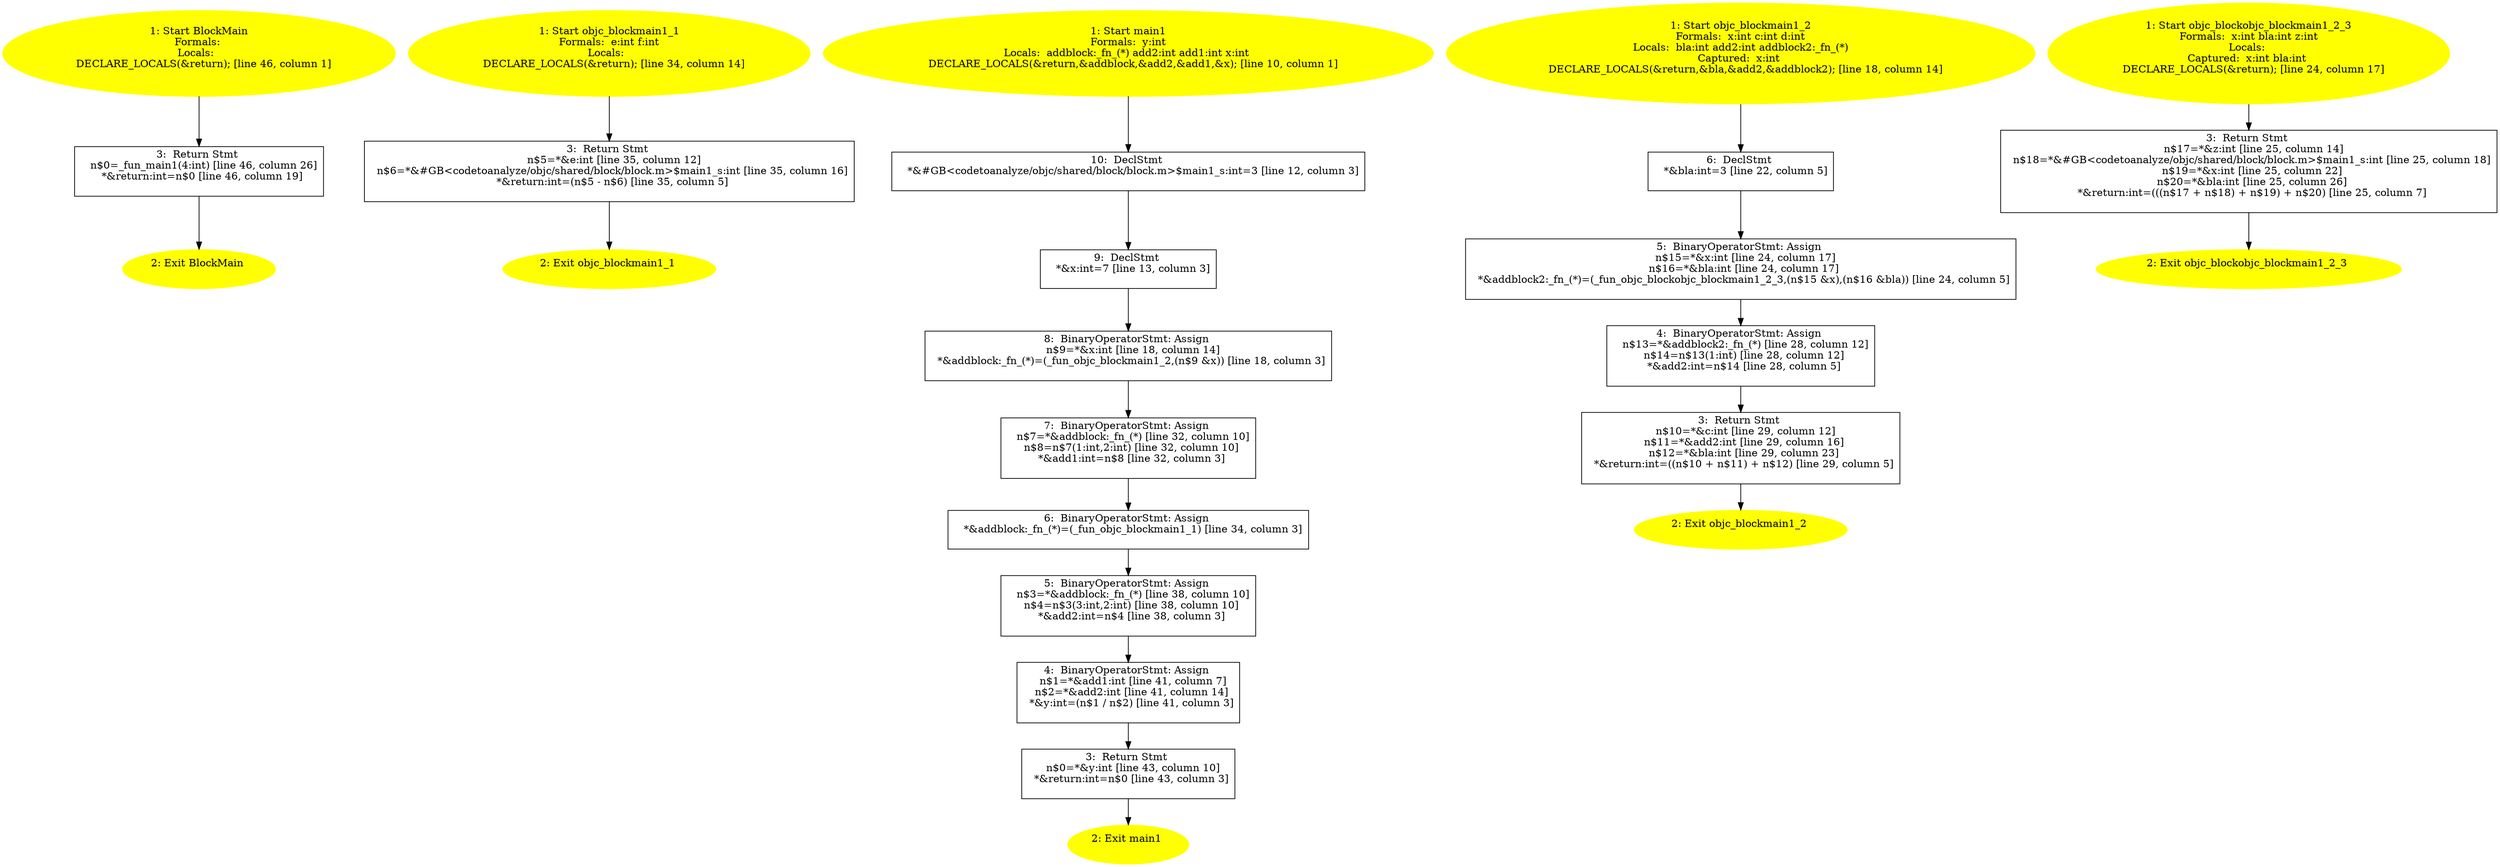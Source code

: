 /* @generated */
digraph iCFG {
"BlockMain.116013dceff9629776ec833c9d43561d_1" [label="1: Start BlockMain\nFormals: \nLocals:  \n   DECLARE_LOCALS(&return); [line 46, column 1]\n " color=yellow style=filled]
	

	 "BlockMain.116013dceff9629776ec833c9d43561d_1" -> "BlockMain.116013dceff9629776ec833c9d43561d_3" ;
"BlockMain.116013dceff9629776ec833c9d43561d_2" [label="2: Exit BlockMain \n  " color=yellow style=filled]
	

"BlockMain.116013dceff9629776ec833c9d43561d_3" [label="3:  Return Stmt \n   n$0=_fun_main1(4:int) [line 46, column 26]\n  *&return:int=n$0 [line 46, column 19]\n " shape="box"]
	

	 "BlockMain.116013dceff9629776ec833c9d43561d_3" -> "BlockMain.116013dceff9629776ec833c9d43561d_2" ;
"objc_blockmain1_1.74199543de3b6a9a736f23ef5e45586a_1" [label="1: Start objc_blockmain1_1\nFormals:  e:int f:int\nLocals:  \n   DECLARE_LOCALS(&return); [line 34, column 14]\n " color=yellow style=filled]
	

	 "objc_blockmain1_1.74199543de3b6a9a736f23ef5e45586a_1" -> "objc_blockmain1_1.74199543de3b6a9a736f23ef5e45586a_3" ;
"objc_blockmain1_1.74199543de3b6a9a736f23ef5e45586a_2" [label="2: Exit objc_blockmain1_1 \n  " color=yellow style=filled]
	

"objc_blockmain1_1.74199543de3b6a9a736f23ef5e45586a_3" [label="3:  Return Stmt \n   n$5=*&e:int [line 35, column 12]\n  n$6=*&#GB<codetoanalyze/objc/shared/block/block.m>$main1_s:int [line 35, column 16]\n  *&return:int=(n$5 - n$6) [line 35, column 5]\n " shape="box"]
	

	 "objc_blockmain1_1.74199543de3b6a9a736f23ef5e45586a_3" -> "objc_blockmain1_1.74199543de3b6a9a736f23ef5e45586a_2" ;
"main1.38f534a9576db7ec6ebcbca8c111f942_1" [label="1: Start main1\nFormals:  y:int\nLocals:  addblock:_fn_(*) add2:int add1:int x:int \n   DECLARE_LOCALS(&return,&addblock,&add2,&add1,&x); [line 10, column 1]\n " color=yellow style=filled]
	

	 "main1.38f534a9576db7ec6ebcbca8c111f942_1" -> "main1.38f534a9576db7ec6ebcbca8c111f942_10" ;
"main1.38f534a9576db7ec6ebcbca8c111f942_2" [label="2: Exit main1 \n  " color=yellow style=filled]
	

"main1.38f534a9576db7ec6ebcbca8c111f942_3" [label="3:  Return Stmt \n   n$0=*&y:int [line 43, column 10]\n  *&return:int=n$0 [line 43, column 3]\n " shape="box"]
	

	 "main1.38f534a9576db7ec6ebcbca8c111f942_3" -> "main1.38f534a9576db7ec6ebcbca8c111f942_2" ;
"main1.38f534a9576db7ec6ebcbca8c111f942_4" [label="4:  BinaryOperatorStmt: Assign \n   n$1=*&add1:int [line 41, column 7]\n  n$2=*&add2:int [line 41, column 14]\n  *&y:int=(n$1 / n$2) [line 41, column 3]\n " shape="box"]
	

	 "main1.38f534a9576db7ec6ebcbca8c111f942_4" -> "main1.38f534a9576db7ec6ebcbca8c111f942_3" ;
"main1.38f534a9576db7ec6ebcbca8c111f942_5" [label="5:  BinaryOperatorStmt: Assign \n   n$3=*&addblock:_fn_(*) [line 38, column 10]\n  n$4=n$3(3:int,2:int) [line 38, column 10]\n  *&add2:int=n$4 [line 38, column 3]\n " shape="box"]
	

	 "main1.38f534a9576db7ec6ebcbca8c111f942_5" -> "main1.38f534a9576db7ec6ebcbca8c111f942_4" ;
"main1.38f534a9576db7ec6ebcbca8c111f942_6" [label="6:  BinaryOperatorStmt: Assign \n   *&addblock:_fn_(*)=(_fun_objc_blockmain1_1) [line 34, column 3]\n " shape="box"]
	

	 "main1.38f534a9576db7ec6ebcbca8c111f942_6" -> "main1.38f534a9576db7ec6ebcbca8c111f942_5" ;
"main1.38f534a9576db7ec6ebcbca8c111f942_7" [label="7:  BinaryOperatorStmt: Assign \n   n$7=*&addblock:_fn_(*) [line 32, column 10]\n  n$8=n$7(1:int,2:int) [line 32, column 10]\n  *&add1:int=n$8 [line 32, column 3]\n " shape="box"]
	

	 "main1.38f534a9576db7ec6ebcbca8c111f942_7" -> "main1.38f534a9576db7ec6ebcbca8c111f942_6" ;
"main1.38f534a9576db7ec6ebcbca8c111f942_8" [label="8:  BinaryOperatorStmt: Assign \n   n$9=*&x:int [line 18, column 14]\n  *&addblock:_fn_(*)=(_fun_objc_blockmain1_2,(n$9 &x)) [line 18, column 3]\n " shape="box"]
	

	 "main1.38f534a9576db7ec6ebcbca8c111f942_8" -> "main1.38f534a9576db7ec6ebcbca8c111f942_7" ;
"main1.38f534a9576db7ec6ebcbca8c111f942_9" [label="9:  DeclStmt \n   *&x:int=7 [line 13, column 3]\n " shape="box"]
	

	 "main1.38f534a9576db7ec6ebcbca8c111f942_9" -> "main1.38f534a9576db7ec6ebcbca8c111f942_8" ;
"main1.38f534a9576db7ec6ebcbca8c111f942_10" [label="10:  DeclStmt \n   *&#GB<codetoanalyze/objc/shared/block/block.m>$main1_s:int=3 [line 12, column 3]\n " shape="box"]
	

	 "main1.38f534a9576db7ec6ebcbca8c111f942_10" -> "main1.38f534a9576db7ec6ebcbca8c111f942_9" ;
"objc_blockmain1_2.0d332204bbe33f46a9283d2c0df5700a_1" [label="1: Start objc_blockmain1_2\nFormals:  x:int c:int d:int\nLocals:  bla:int add2:int addblock2:_fn_(*)\nCaptured:  x:int \n   DECLARE_LOCALS(&return,&bla,&add2,&addblock2); [line 18, column 14]\n " color=yellow style=filled]
	

	 "objc_blockmain1_2.0d332204bbe33f46a9283d2c0df5700a_1" -> "objc_blockmain1_2.0d332204bbe33f46a9283d2c0df5700a_6" ;
"objc_blockmain1_2.0d332204bbe33f46a9283d2c0df5700a_2" [label="2: Exit objc_blockmain1_2 \n  " color=yellow style=filled]
	

"objc_blockmain1_2.0d332204bbe33f46a9283d2c0df5700a_3" [label="3:  Return Stmt \n   n$10=*&c:int [line 29, column 12]\n  n$11=*&add2:int [line 29, column 16]\n  n$12=*&bla:int [line 29, column 23]\n  *&return:int=((n$10 + n$11) + n$12) [line 29, column 5]\n " shape="box"]
	

	 "objc_blockmain1_2.0d332204bbe33f46a9283d2c0df5700a_3" -> "objc_blockmain1_2.0d332204bbe33f46a9283d2c0df5700a_2" ;
"objc_blockmain1_2.0d332204bbe33f46a9283d2c0df5700a_4" [label="4:  BinaryOperatorStmt: Assign \n   n$13=*&addblock2:_fn_(*) [line 28, column 12]\n  n$14=n$13(1:int) [line 28, column 12]\n  *&add2:int=n$14 [line 28, column 5]\n " shape="box"]
	

	 "objc_blockmain1_2.0d332204bbe33f46a9283d2c0df5700a_4" -> "objc_blockmain1_2.0d332204bbe33f46a9283d2c0df5700a_3" ;
"objc_blockmain1_2.0d332204bbe33f46a9283d2c0df5700a_5" [label="5:  BinaryOperatorStmt: Assign \n   n$15=*&x:int [line 24, column 17]\n  n$16=*&bla:int [line 24, column 17]\n  *&addblock2:_fn_(*)=(_fun_objc_blockobjc_blockmain1_2_3,(n$15 &x),(n$16 &bla)) [line 24, column 5]\n " shape="box"]
	

	 "objc_blockmain1_2.0d332204bbe33f46a9283d2c0df5700a_5" -> "objc_blockmain1_2.0d332204bbe33f46a9283d2c0df5700a_4" ;
"objc_blockmain1_2.0d332204bbe33f46a9283d2c0df5700a_6" [label="6:  DeclStmt \n   *&bla:int=3 [line 22, column 5]\n " shape="box"]
	

	 "objc_blockmain1_2.0d332204bbe33f46a9283d2c0df5700a_6" -> "objc_blockmain1_2.0d332204bbe33f46a9283d2c0df5700a_5" ;
"objc_blockobjc_blockmain1_2_3.0824f0806cf4ebad2920e9a12535d20e_1" [label="1: Start objc_blockobjc_blockmain1_2_3\nFormals:  x:int bla:int z:int\nLocals: \nCaptured:  x:int bla:int \n   DECLARE_LOCALS(&return); [line 24, column 17]\n " color=yellow style=filled]
	

	 "objc_blockobjc_blockmain1_2_3.0824f0806cf4ebad2920e9a12535d20e_1" -> "objc_blockobjc_blockmain1_2_3.0824f0806cf4ebad2920e9a12535d20e_3" ;
"objc_blockobjc_blockmain1_2_3.0824f0806cf4ebad2920e9a12535d20e_2" [label="2: Exit objc_blockobjc_blockmain1_2_3 \n  " color=yellow style=filled]
	

"objc_blockobjc_blockmain1_2_3.0824f0806cf4ebad2920e9a12535d20e_3" [label="3:  Return Stmt \n   n$17=*&z:int [line 25, column 14]\n  n$18=*&#GB<codetoanalyze/objc/shared/block/block.m>$main1_s:int [line 25, column 18]\n  n$19=*&x:int [line 25, column 22]\n  n$20=*&bla:int [line 25, column 26]\n  *&return:int=(((n$17 + n$18) + n$19) + n$20) [line 25, column 7]\n " shape="box"]
	

	 "objc_blockobjc_blockmain1_2_3.0824f0806cf4ebad2920e9a12535d20e_3" -> "objc_blockobjc_blockmain1_2_3.0824f0806cf4ebad2920e9a12535d20e_2" ;
}
